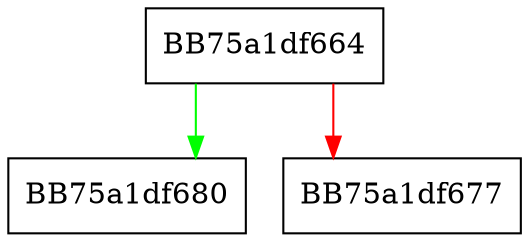 digraph _Buy_nonzero {
  node [shape="box"];
  graph [splines=ortho];
  BB75a1df664 -> BB75a1df680 [color="green"];
  BB75a1df664 -> BB75a1df677 [color="red"];
}